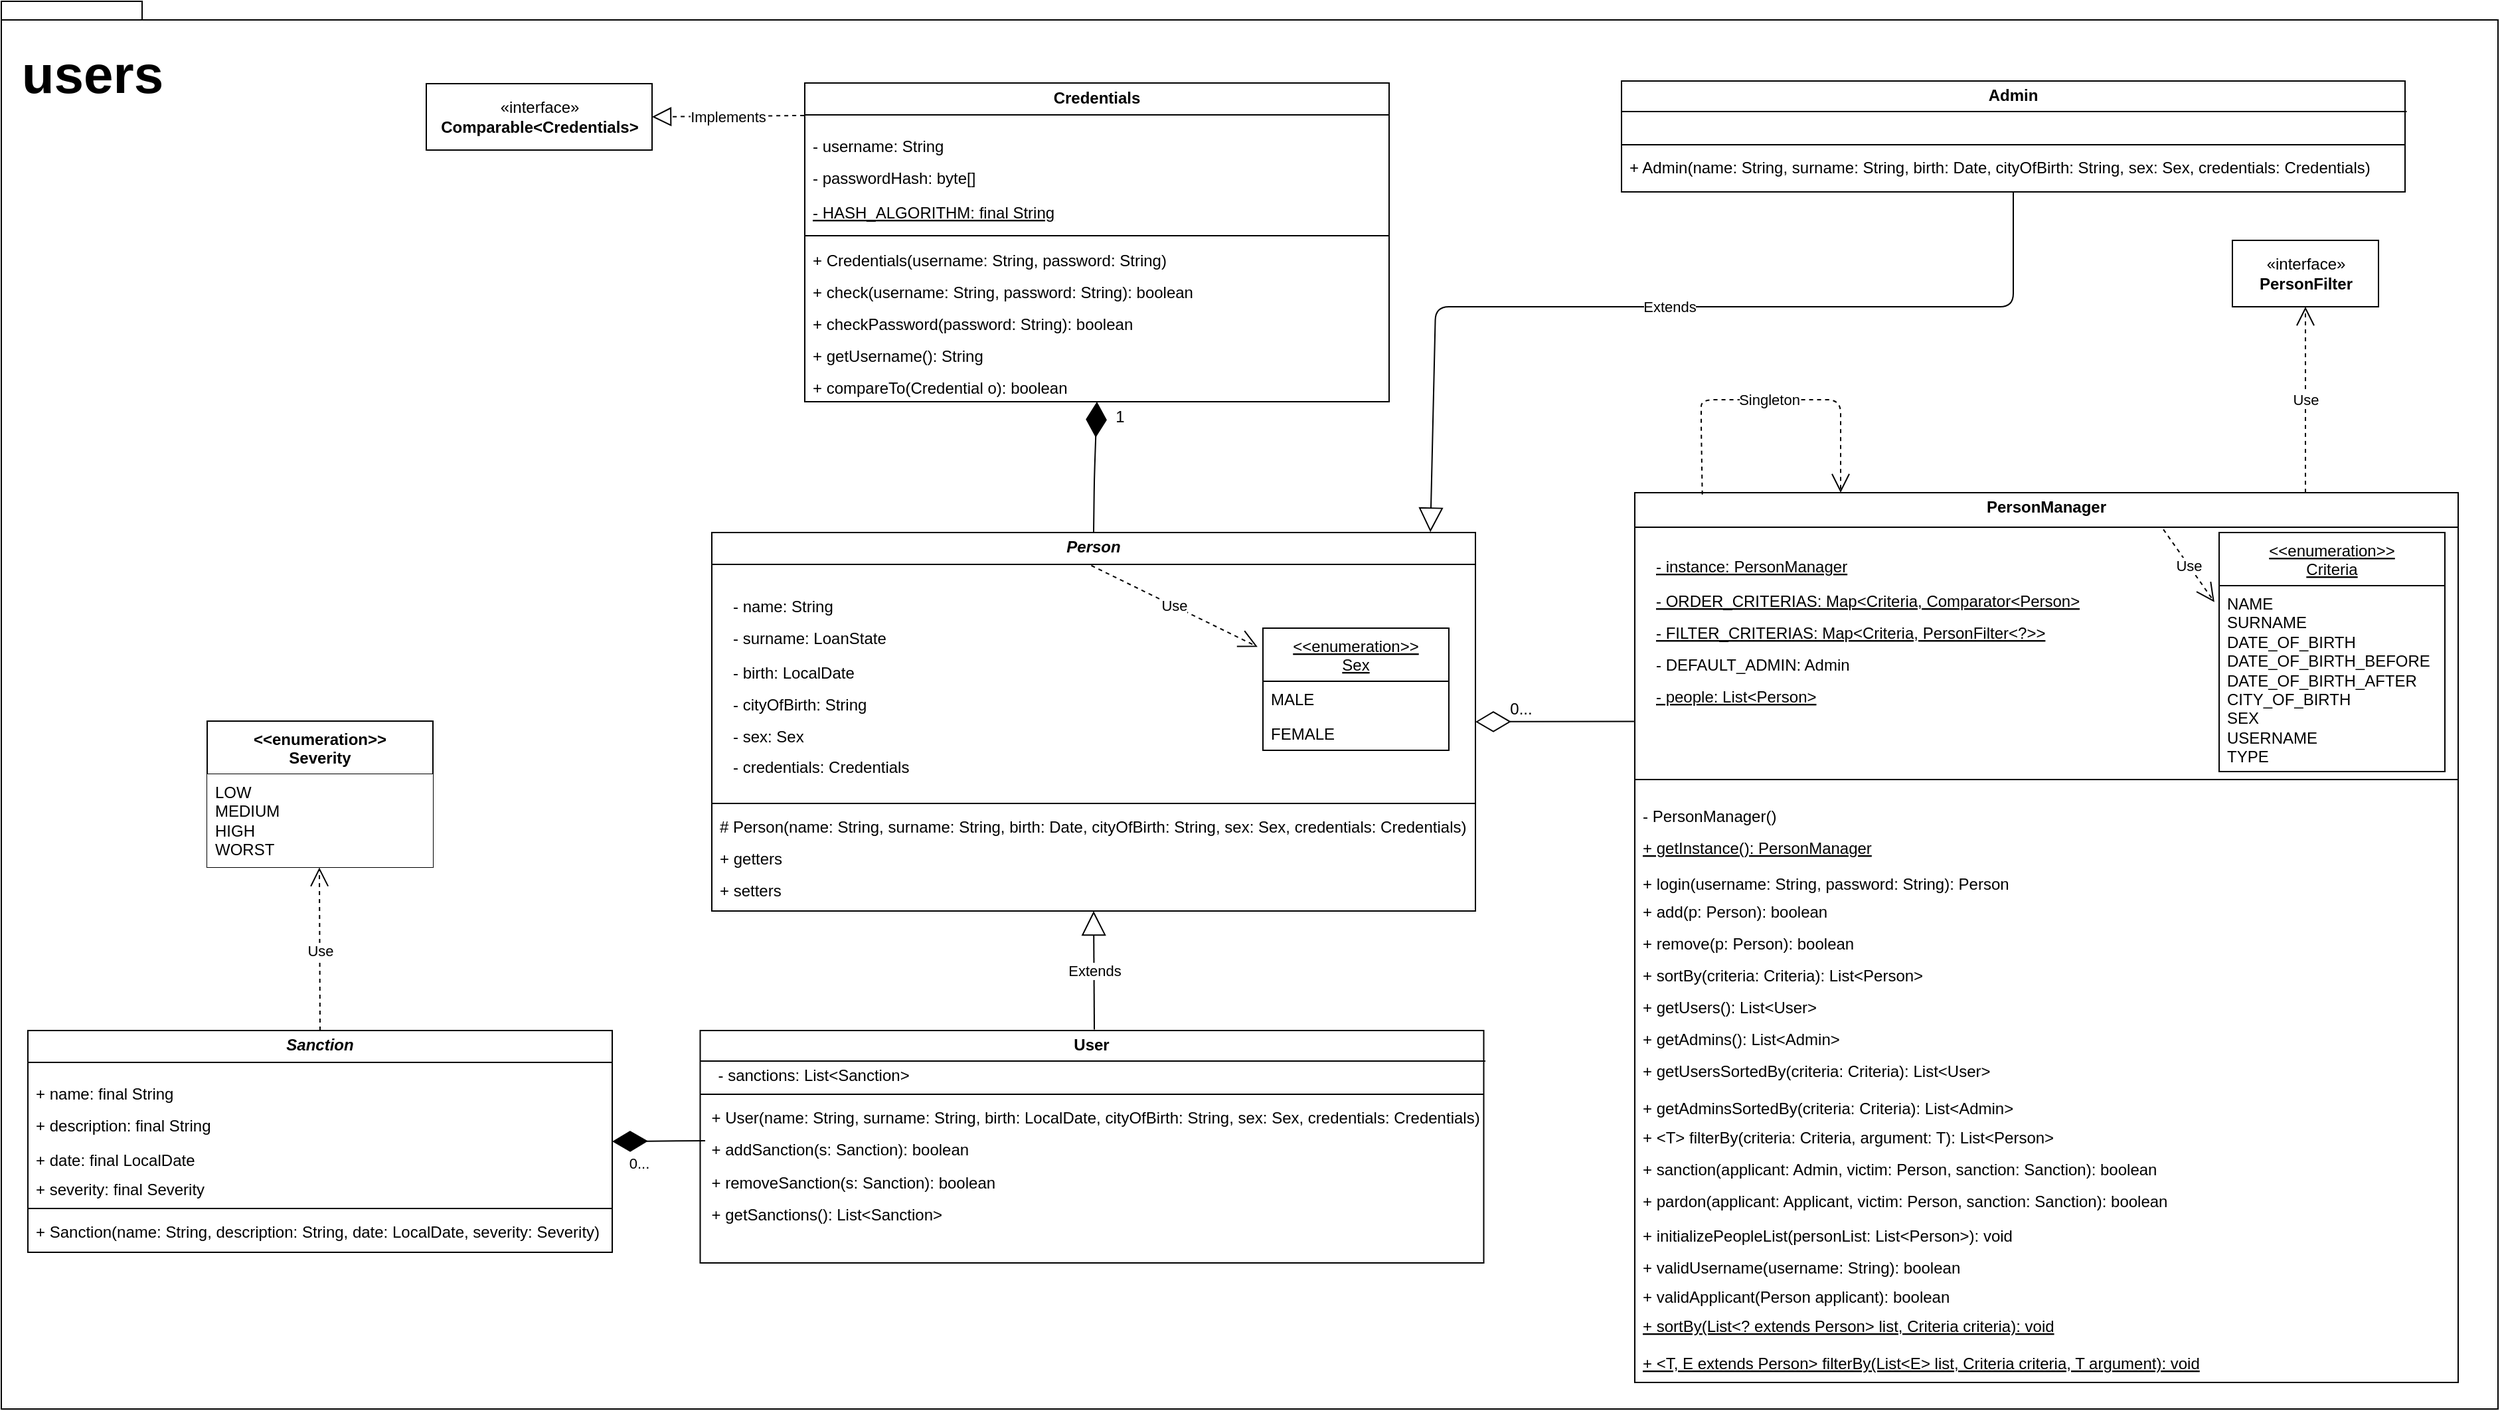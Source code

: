 <mxfile>
    <diagram id="oRZaLXy1vsITSXBMTITj" name="Page-1">
        <mxGraphModel dx="2650" dy="1588" grid="1" gridSize="10" guides="1" tooltips="1" connect="1" arrows="1" fold="1" page="1" pageScale="1" pageWidth="850" pageHeight="1100" background="none" math="0" shadow="0">
            <root>
                <mxCell id="0"/>
                <mxCell id="1" parent="0"/>
                <mxCell id="262" value="&amp;nbsp; &amp;nbsp;&lt;br&gt;&amp;nbsp; &amp;nbsp; &lt;span style=&quot;font-size: 40px;&quot;&gt;users&lt;/span&gt;" style="shape=folder;fontStyle=1;spacingTop=10;tabWidth=40;tabHeight=14;tabPosition=left;html=1;align=left;verticalAlign=top;" vertex="1" parent="1">
                    <mxGeometry x="-180" y="220" width="1880" height="1060" as="geometry"/>
                </mxCell>
                <mxCell id="19" value="&lt;p style=&quot;margin:0px;margin-top:4px;text-align:center;&quot;&gt;&lt;b&gt;&lt;i&gt;Person&lt;/i&gt;&lt;/b&gt;&lt;/p&gt;" style="verticalAlign=top;align=left;overflow=fill;fontSize=12;fontFamily=Helvetica;html=1;" parent="1" vertex="1">
                    <mxGeometry x="355" y="620" width="575" height="285" as="geometry"/>
                </mxCell>
                <mxCell id="11" value="- name: String" style="text;strokeColor=none;fillColor=none;align=left;verticalAlign=top;spacingLeft=4;spacingRight=4;overflow=hidden;rotatable=0;points=[[0,0.5],[1,0.5]];portConstraint=eastwest;" parent="1" vertex="1">
                    <mxGeometry x="365" y="662" width="160" height="24" as="geometry"/>
                </mxCell>
                <mxCell id="15" value="- surname: LoanState" style="text;strokeColor=none;fillColor=none;align=left;verticalAlign=top;spacingLeft=4;spacingRight=4;overflow=hidden;rotatable=0;points=[[0,0.5],[1,0.5]];portConstraint=eastwest;" parent="1" vertex="1">
                    <mxGeometry x="365" y="686" width="160" height="24" as="geometry"/>
                </mxCell>
                <mxCell id="16" value="- birth: LocalDate" style="text;strokeColor=none;fillColor=none;align=left;verticalAlign=top;spacingLeft=4;spacingRight=4;overflow=hidden;rotatable=0;points=[[0,0.5],[1,0.5]];portConstraint=eastwest;" parent="1" vertex="1">
                    <mxGeometry x="365" y="712" width="160" height="24" as="geometry"/>
                </mxCell>
                <mxCell id="17" value="- cityOfBirth: String" style="text;strokeColor=none;fillColor=none;align=left;verticalAlign=top;spacingLeft=4;spacingRight=4;overflow=hidden;rotatable=0;points=[[0,0.5],[1,0.5]];portConstraint=eastwest;" parent="1" vertex="1">
                    <mxGeometry x="365" y="736" width="160" height="24" as="geometry"/>
                </mxCell>
                <mxCell id="20" value="&lt;&lt;enumeration&gt;&gt;&#10;Sex" style="swimlane;fontStyle=4;childLayout=stackLayout;horizontal=1;startSize=40;fillColor=none;horizontalStack=0;resizeParent=1;resizeParentMax=0;resizeLast=0;collapsible=1;marginBottom=0;" parent="1" vertex="1">
                    <mxGeometry x="770" y="692" width="140" height="92" as="geometry"/>
                </mxCell>
                <mxCell id="21" value="MALE" style="text;strokeColor=none;fillColor=none;align=left;verticalAlign=top;spacingLeft=4;spacingRight=4;overflow=hidden;rotatable=0;points=[[0,0.5],[1,0.5]];portConstraint=eastwest;" parent="20" vertex="1">
                    <mxGeometry y="40" width="140" height="26" as="geometry"/>
                </mxCell>
                <mxCell id="22" value="FEMALE" style="text;strokeColor=none;fillColor=none;align=left;verticalAlign=top;spacingLeft=4;spacingRight=4;overflow=hidden;rotatable=0;points=[[0,0.5],[1,0.5]];portConstraint=eastwest;" parent="20" vertex="1">
                    <mxGeometry y="66" width="140" height="26" as="geometry"/>
                </mxCell>
                <mxCell id="27" value="- sex: Sex" style="text;strokeColor=none;fillColor=none;align=left;verticalAlign=top;spacingLeft=4;spacingRight=4;overflow=hidden;rotatable=0;points=[[0,0.5],[1,0.5]];portConstraint=eastwest;" parent="1" vertex="1">
                    <mxGeometry x="365" y="760" width="160" height="24" as="geometry"/>
                </mxCell>
                <mxCell id="28" value="" style="line;strokeWidth=1;fillColor=none;align=left;verticalAlign=middle;spacingTop=-1;spacingLeft=3;spacingRight=3;rotatable=0;labelPosition=right;points=[];portConstraint=eastwest;strokeColor=inherit;" parent="1" vertex="1">
                    <mxGeometry x="355" y="820" width="575" height="8" as="geometry"/>
                </mxCell>
                <mxCell id="29" value="# Person(name: String, surname: String, birth: Date, cityOfBirth: String, sex: Sex, credentials: Credentials)     " style="text;strokeColor=none;fillColor=none;align=left;verticalAlign=top;spacingLeft=4;spacingRight=4;overflow=hidden;rotatable=0;points=[[0,0.5],[1,0.5]];portConstraint=eastwest;" parent="1" vertex="1">
                    <mxGeometry x="355" y="828" width="575" height="24" as="geometry"/>
                </mxCell>
                <mxCell id="42" value="+ getters" style="text;strokeColor=none;fillColor=none;align=left;verticalAlign=top;spacingLeft=4;spacingRight=4;overflow=hidden;rotatable=0;points=[[0,0.5],[1,0.5]];portConstraint=eastwest;" parent="1" vertex="1">
                    <mxGeometry x="355" y="852" width="500" height="24" as="geometry"/>
                </mxCell>
                <mxCell id="43" value="&lt;p style=&quot;margin:0px;margin-top:4px;text-align:center;&quot;&gt;&lt;b&gt;User&lt;/b&gt;&lt;/p&gt;" style="verticalAlign=top;align=left;overflow=fill;fontSize=12;fontFamily=Helvetica;html=1;" parent="1" vertex="1">
                    <mxGeometry x="346.25" y="995" width="590" height="175" as="geometry"/>
                </mxCell>
                <mxCell id="44" value="- sanctions: List&lt;Sanction&gt;" style="text;strokeColor=none;fillColor=none;align=left;verticalAlign=top;spacingLeft=4;spacingRight=4;overflow=hidden;rotatable=0;points=[[0,0.5],[1,0.5]];portConstraint=eastwest;" parent="1" vertex="1">
                    <mxGeometry x="353.75" y="1015" width="160" height="24" as="geometry"/>
                </mxCell>
                <mxCell id="56" value="+ User(name: String, surname: String, birth: LocalDate, cityOfBirth: String, sex: Sex, credentials: Credentials)" style="text;strokeColor=none;fillColor=none;align=left;verticalAlign=top;spacingLeft=4;spacingRight=4;overflow=hidden;rotatable=0;points=[[0,0.5],[1,0.5]];portConstraint=eastwest;" parent="1" vertex="1">
                    <mxGeometry x="348.75" y="1047" width="650" height="24" as="geometry"/>
                </mxCell>
                <mxCell id="57" value="+ addSanction(s: Sanction): boolean" style="text;strokeColor=none;fillColor=none;align=left;verticalAlign=top;spacingLeft=4;spacingRight=4;overflow=hidden;rotatable=0;points=[[0,0.5],[1,0.5]];portConstraint=eastwest;" parent="1" vertex="1">
                    <mxGeometry x="348.75" y="1071" width="510" height="23" as="geometry"/>
                </mxCell>
                <mxCell id="58" value="+ removeSanction(s: Sanction): boolean" style="text;strokeColor=none;fillColor=none;align=left;verticalAlign=top;spacingLeft=4;spacingRight=4;overflow=hidden;rotatable=0;points=[[0,0.5],[1,0.5]];portConstraint=eastwest;" parent="1" vertex="1">
                    <mxGeometry x="348.75" y="1096" width="500" height="24" as="geometry"/>
                </mxCell>
                <mxCell id="70" value="Extends" style="endArrow=block;endSize=16;endFill=0;html=1;entryX=0.5;entryY=1;entryDx=0;entryDy=0;exitX=0.503;exitY=-0.004;exitDx=0;exitDy=0;exitPerimeter=0;" parent="1" source="43" target="19" edge="1">
                    <mxGeometry width="160" relative="1" as="geometry">
                        <mxPoint x="-455" y="1290" as="sourcePoint"/>
                        <mxPoint x="-295" y="1290" as="targetPoint"/>
                    </mxGeometry>
                </mxCell>
                <mxCell id="71" value="&lt;p style=&quot;margin:0px;margin-top:4px;text-align:center;&quot;&gt;&lt;b&gt;Credentials&lt;/b&gt;&lt;/p&gt;" style="verticalAlign=top;align=left;overflow=fill;fontSize=12;fontFamily=Helvetica;html=1;" parent="1" vertex="1">
                    <mxGeometry x="425" y="281.5" width="440" height="240" as="geometry"/>
                </mxCell>
                <mxCell id="72" value="- username: String" style="text;strokeColor=none;fillColor=none;align=left;verticalAlign=top;spacingLeft=4;spacingRight=4;overflow=hidden;rotatable=0;points=[[0,0.5],[1,0.5]];portConstraint=eastwest;" parent="1" vertex="1">
                    <mxGeometry x="425" y="315.5" width="160" height="24" as="geometry"/>
                </mxCell>
                <mxCell id="73" value="- passwordHash: byte[]" style="text;strokeColor=none;fillColor=none;align=left;verticalAlign=top;spacingLeft=4;spacingRight=4;overflow=hidden;rotatable=0;points=[[0,0.5],[1,0.5]];portConstraint=eastwest;" parent="1" vertex="1">
                    <mxGeometry x="425" y="339.5" width="160" height="24" as="geometry"/>
                </mxCell>
                <mxCell id="74" value="- HASH_ALGORITHM: final String" style="text;strokeColor=none;fillColor=none;align=left;verticalAlign=top;spacingLeft=4;spacingRight=4;overflow=hidden;rotatable=0;points=[[0,0.5],[1,0.5]];portConstraint=eastwest;fontStyle=4" parent="1" vertex="1">
                    <mxGeometry x="425" y="365.5" width="200" height="24" as="geometry"/>
                </mxCell>
                <mxCell id="80" value="" style="line;strokeWidth=1;fillColor=none;align=left;verticalAlign=middle;spacingTop=-1;spacingLeft=3;spacingRight=3;rotatable=0;labelPosition=right;points=[];portConstraint=eastwest;strokeColor=inherit;" parent="1" vertex="1">
                    <mxGeometry x="425" y="392.5" width="440" height="8" as="geometry"/>
                </mxCell>
                <mxCell id="81" value="+ Credentials(username: String, password: String)" style="text;strokeColor=none;fillColor=none;align=left;verticalAlign=top;spacingLeft=4;spacingRight=4;overflow=hidden;rotatable=0;points=[[0,0.5],[1,0.5]];portConstraint=eastwest;" parent="1" vertex="1">
                    <mxGeometry x="425" y="401.5" width="290" height="24" as="geometry"/>
                </mxCell>
                <mxCell id="85" value="+ check(username: String, password: String): boolean" style="text;strokeColor=none;fillColor=none;align=left;verticalAlign=top;spacingLeft=4;spacingRight=4;overflow=hidden;rotatable=0;points=[[0,0.5],[1,0.5]];portConstraint=eastwest;" parent="1" vertex="1">
                    <mxGeometry x="425" y="425.5" width="310" height="24" as="geometry"/>
                </mxCell>
                <mxCell id="86" value="+ checkPassword(password: String): boolean" style="text;strokeColor=none;fillColor=none;align=left;verticalAlign=top;spacingLeft=4;spacingRight=4;overflow=hidden;rotatable=0;points=[[0,0.5],[1,0.5]];portConstraint=eastwest;" parent="1" vertex="1">
                    <mxGeometry x="425" y="449.5" width="270" height="24" as="geometry"/>
                </mxCell>
                <mxCell id="91" value="" style="line;strokeWidth=1;fillColor=none;align=left;verticalAlign=middle;spacingTop=-1;spacingLeft=3;spacingRight=3;rotatable=0;labelPosition=right;points=[];portConstraint=eastwest;strokeColor=inherit;" parent="1" vertex="1">
                    <mxGeometry x="346.25" y="1014" width="591.25" height="8" as="geometry"/>
                </mxCell>
                <mxCell id="93" value="" style="line;strokeWidth=1;fillColor=none;align=left;verticalAlign=middle;spacingTop=-1;spacingLeft=3;spacingRight=3;rotatable=0;labelPosition=right;points=[];portConstraint=eastwest;strokeColor=inherit;" parent="1" vertex="1">
                    <mxGeometry x="355" y="640" width="575" height="8" as="geometry"/>
                </mxCell>
                <mxCell id="94" value="" style="line;strokeWidth=1;fillColor=none;align=left;verticalAlign=middle;spacingTop=-1;spacingLeft=3;spacingRight=3;rotatable=0;labelPosition=right;points=[];portConstraint=eastwest;strokeColor=inherit;" parent="1" vertex="1">
                    <mxGeometry x="425" y="301.5" width="440" height="8" as="geometry"/>
                </mxCell>
                <mxCell id="95" value="Use" style="endArrow=open;endSize=12;dashed=1;html=1;exitX=0.497;exitY=0.609;exitDx=0;exitDy=0;entryX=-0.029;entryY=0.153;entryDx=0;entryDy=0;entryPerimeter=0;exitPerimeter=0;" parent="1" source="93" target="20" edge="1">
                    <mxGeometry width="160" relative="1" as="geometry">
                        <mxPoint x="115" y="850" as="sourcePoint"/>
                        <mxPoint x="275" y="850" as="targetPoint"/>
                    </mxGeometry>
                </mxCell>
                <mxCell id="99" value="«interface»&lt;br&gt;&lt;b&gt;Comparable&amp;lt;Credentials&amp;gt;&lt;/b&gt;" style="html=1;" parent="1" vertex="1">
                    <mxGeometry x="140" y="282" width="170" height="50" as="geometry"/>
                </mxCell>
                <mxCell id="100" value="«interface»&lt;br&gt;&lt;b&gt;PersonFilter&lt;/b&gt;" style="html=1;" parent="1" vertex="1">
                    <mxGeometry x="1500" y="400" width="110" height="50" as="geometry"/>
                </mxCell>
                <mxCell id="182" value="&lt;p style=&quot;margin:0px;margin-top:4px;text-align:center;&quot;&gt;&lt;b&gt;PersonManager&lt;/b&gt;&lt;/p&gt;&lt;p style=&quot;margin:0px;margin-top:4px;text-align:center;&quot;&gt;&lt;b&gt;&lt;br&gt;&lt;/b&gt;&lt;/p&gt;" style="verticalAlign=top;align=left;overflow=fill;fontSize=12;fontFamily=Helvetica;html=1;" parent="1" vertex="1">
                    <mxGeometry x="1050" y="590" width="620" height="670" as="geometry"/>
                </mxCell>
                <mxCell id="183" value="- instance: PersonManager&#10;" style="text;strokeColor=none;fillColor=none;align=left;verticalAlign=top;spacingLeft=4;spacingRight=4;overflow=hidden;rotatable=0;points=[[0,0.5],[1,0.5]];portConstraint=eastwest;fontStyle=4" parent="1" vertex="1">
                    <mxGeometry x="1060" y="632" width="200" height="24" as="geometry"/>
                </mxCell>
                <mxCell id="184" value="&lt;&lt;enumeration&gt;&gt;&#10;Criteria" style="swimlane;fontStyle=4;childLayout=stackLayout;horizontal=1;startSize=40;fillColor=none;horizontalStack=0;resizeParent=1;resizeParentMax=0;resizeLast=0;collapsible=1;marginBottom=0;" parent="1" vertex="1">
                    <mxGeometry x="1490" y="620" width="170" height="180" as="geometry"/>
                </mxCell>
                <mxCell id="168" value="NAME&#10;SURNAME&#10;DATE_OF_BIRTH&#10;DATE_OF_BIRTH_BEFORE&#10;DATE_OF_BIRTH_AFTER&#10;CITY_OF_BIRTH&#10;SEX&#10;USERNAME&#10;TYPE" style="text;strokeColor=none;fillColor=none;align=left;verticalAlign=top;spacingLeft=4;spacingRight=4;overflow=hidden;rotatable=0;points=[[0,0.5],[1,0.5]];portConstraint=eastwest;whiteSpace=wrap;" parent="184" vertex="1">
                    <mxGeometry y="40" width="170" height="140" as="geometry"/>
                </mxCell>
                <mxCell id="186" value="" style="line;strokeWidth=1;fillColor=none;align=left;verticalAlign=middle;spacingTop=-1;spacingLeft=3;spacingRight=3;rotatable=0;labelPosition=right;points=[];portConstraint=eastwest;strokeColor=inherit;" parent="1" vertex="1">
                    <mxGeometry x="1050" y="802" width="620" height="8" as="geometry"/>
                </mxCell>
                <mxCell id="187" value="- PersonManager()" style="text;strokeColor=none;fillColor=none;align=left;verticalAlign=top;spacingLeft=4;spacingRight=4;overflow=hidden;rotatable=0;points=[[0,0.5],[1,0.5]];portConstraint=eastwest;" parent="1" vertex="1">
                    <mxGeometry x="1050" y="820" width="510" height="24" as="geometry"/>
                </mxCell>
                <mxCell id="188" value="+ getInstance(): PersonManager" style="text;strokeColor=none;fillColor=none;align=left;verticalAlign=top;spacingLeft=4;spacingRight=4;overflow=hidden;rotatable=0;points=[[0,0.5],[1,0.5]];portConstraint=eastwest;fontStyle=4" parent="1" vertex="1">
                    <mxGeometry x="1050" y="844" width="510" height="28" as="geometry"/>
                </mxCell>
                <mxCell id="189" value="+ add(p: Person): boolean" style="text;strokeColor=none;fillColor=none;align=left;verticalAlign=top;spacingLeft=4;spacingRight=4;overflow=hidden;rotatable=0;points=[[0,0.5],[1,0.5]];portConstraint=eastwest;" parent="1" vertex="1">
                    <mxGeometry x="1050" y="892" width="500" height="24" as="geometry"/>
                </mxCell>
                <mxCell id="191" value="" style="line;strokeWidth=1;fillColor=none;align=left;verticalAlign=middle;spacingTop=-1;spacingLeft=3;spacingRight=3;rotatable=0;labelPosition=right;points=[];portConstraint=eastwest;strokeColor=inherit;" parent="1" vertex="1">
                    <mxGeometry x="1050" y="612" width="620" height="8" as="geometry"/>
                </mxCell>
                <mxCell id="192" value="- ORDER_CRITERIAS: Map&lt;Criteria, Comparator&lt;Person&gt;&gt;" style="text;strokeColor=none;fillColor=none;align=left;verticalAlign=top;spacingLeft=4;spacingRight=4;overflow=hidden;rotatable=0;points=[[0,0.5],[1,0.5]];portConstraint=eastwest;fontStyle=4" parent="1" vertex="1">
                    <mxGeometry x="1060" y="658" width="330" height="24" as="geometry"/>
                </mxCell>
                <mxCell id="193" value="- FILTER_CRITERIAS: Map&lt;Criteria, PersonFilter&lt;?&gt;&gt;" style="text;strokeColor=none;fillColor=none;align=left;verticalAlign=top;spacingLeft=4;spacingRight=4;overflow=hidden;rotatable=0;points=[[0,0.5],[1,0.5]];portConstraint=eastwest;fontStyle=4" parent="1" vertex="1">
                    <mxGeometry x="1060" y="682" width="330" height="24" as="geometry"/>
                </mxCell>
                <mxCell id="194" value="- DEFAULT_ADMIN: Admin" style="text;strokeColor=none;fillColor=none;align=left;verticalAlign=top;spacingLeft=4;spacingRight=4;overflow=hidden;rotatable=0;points=[[0,0.5],[1,0.5]];portConstraint=eastwest;fontStyle=0" parent="1" vertex="1">
                    <mxGeometry x="1060" y="706" width="200" height="24" as="geometry"/>
                </mxCell>
                <mxCell id="195" value="Use" style="endArrow=open;endSize=12;dashed=1;html=1;entryX=-0.021;entryY=0.088;entryDx=0;entryDy=0;entryPerimeter=0;exitX=0.642;exitY=0.708;exitDx=0;exitDy=0;exitPerimeter=0;" parent="1" source="191" target="168" edge="1">
                    <mxGeometry x="-0.017" width="160" relative="1" as="geometry">
                        <mxPoint x="1434.44" y="679" as="sourcePoint"/>
                        <mxPoint x="1498.04" y="678.65" as="targetPoint"/>
                        <mxPoint as="offset"/>
                    </mxGeometry>
                </mxCell>
                <mxCell id="196" value="+ sortBy(criteria: Criteria): List&lt;Person&gt;&#10;" style="text;strokeColor=none;fillColor=none;align=left;verticalAlign=top;spacingLeft=4;spacingRight=4;overflow=hidden;rotatable=0;points=[[0,0.5],[1,0.5]];portConstraint=eastwest;" parent="1" vertex="1">
                    <mxGeometry x="1050" y="940" width="500" height="24" as="geometry"/>
                </mxCell>
                <mxCell id="198" value="+ login(username: String, password: String): Person&#10;" style="text;strokeColor=none;fillColor=none;align=left;verticalAlign=top;spacingLeft=4;spacingRight=4;overflow=hidden;rotatable=0;points=[[0,0.5],[1,0.5]];portConstraint=eastwest;" parent="1" vertex="1">
                    <mxGeometry x="1050" y="871" width="500" height="24" as="geometry"/>
                </mxCell>
                <mxCell id="199" value="+ getAdmins(): List&lt;Admin&gt;" style="text;strokeColor=none;fillColor=none;align=left;verticalAlign=top;spacingLeft=4;spacingRight=4;overflow=hidden;rotatable=0;points=[[0,0.5],[1,0.5]];portConstraint=eastwest;" parent="1" vertex="1">
                    <mxGeometry x="1050" y="988" width="500" height="24" as="geometry"/>
                </mxCell>
                <mxCell id="202" value="Singleton" style="endArrow=open;endSize=12;dashed=1;html=1;entryX=0.25;entryY=0;entryDx=0;entryDy=0;exitX=0.082;exitY=0.002;exitDx=0;exitDy=0;exitPerimeter=0;" parent="1" source="182" target="182" edge="1">
                    <mxGeometry x="-0.008" width="160" relative="1" as="geometry">
                        <mxPoint x="1159.38" y="549.8" as="sourcePoint"/>
                        <mxPoint x="1190" y="536" as="targetPoint"/>
                        <Array as="points">
                            <mxPoint x="1100" y="540"/>
                            <mxPoint x="1100" y="520"/>
                            <mxPoint x="1205" y="520"/>
                        </Array>
                        <mxPoint as="offset"/>
                    </mxGeometry>
                </mxCell>
                <mxCell id="203" value="Use" style="endArrow=open;endSize=12;dashed=1;html=1;entryX=0.5;entryY=1;entryDx=0;entryDy=0;" parent="1" target="100" edge="1">
                    <mxGeometry width="160" relative="1" as="geometry">
                        <mxPoint x="1555" y="590" as="sourcePoint"/>
                        <mxPoint x="1330" y="173.68" as="targetPoint"/>
                        <Array as="points">
                            <mxPoint x="1555" y="550"/>
                        </Array>
                    </mxGeometry>
                </mxCell>
                <mxCell id="204" value="0..." style="endArrow=diamondThin;endFill=0;endSize=24;html=1;entryX=1;entryY=0.5;entryDx=0;entryDy=0;startArrow=none;startFill=0;exitX=0;exitY=0.257;exitDx=0;exitDy=0;fontSize=12;exitPerimeter=0;" parent="1" source="182" target="19" edge="1">
                    <mxGeometry x="0.421" y="-9" width="160" relative="1" as="geometry">
                        <mxPoint x="1260" y="370" as="sourcePoint"/>
                        <mxPoint x="-66.58" y="596.78" as="targetPoint"/>
                        <Array as="points"/>
                        <mxPoint as="offset"/>
                    </mxGeometry>
                </mxCell>
                <mxCell id="209" value="+ remove(p: Person): boolean" style="text;strokeColor=none;fillColor=none;align=left;verticalAlign=top;spacingLeft=4;spacingRight=4;overflow=hidden;rotatable=0;points=[[0,0.5],[1,0.5]];portConstraint=eastwest;" parent="1" vertex="1">
                    <mxGeometry x="1050" y="916" width="500" height="24" as="geometry"/>
                </mxCell>
                <mxCell id="210" value="+ getUsers(): List&lt;User&gt;" style="text;strokeColor=none;fillColor=none;align=left;verticalAlign=top;spacingLeft=4;spacingRight=4;overflow=hidden;rotatable=0;points=[[0,0.5],[1,0.5]];portConstraint=eastwest;" parent="1" vertex="1">
                    <mxGeometry x="1050" y="964" width="500" height="24" as="geometry"/>
                </mxCell>
                <mxCell id="215" value="- people: List&lt;Person&gt;" style="text;strokeColor=none;fillColor=none;align=left;verticalAlign=top;spacingLeft=4;spacingRight=4;overflow=hidden;rotatable=0;points=[[0,0.5],[1,0.5]];portConstraint=eastwest;fontStyle=4" parent="1" vertex="1">
                    <mxGeometry x="1060" y="730" width="330" height="24" as="geometry"/>
                </mxCell>
                <mxCell id="216" value="+ getUsersSortedBy(criteria: Criteria): List&lt;User&gt;" style="text;strokeColor=none;fillColor=none;align=left;verticalAlign=top;spacingLeft=4;spacingRight=4;overflow=hidden;rotatable=0;points=[[0,0.5],[1,0.5]];portConstraint=eastwest;" parent="1" vertex="1">
                    <mxGeometry x="1050" y="1012" width="500" height="22" as="geometry"/>
                </mxCell>
                <mxCell id="217" value="+ validUsername(username: String): boolean" style="text;strokeColor=none;fillColor=none;align=left;verticalAlign=top;spacingLeft=4;spacingRight=4;overflow=hidden;rotatable=0;points=[[0,0.5],[1,0.5]];portConstraint=eastwest;" parent="1" vertex="1">
                    <mxGeometry x="1050" y="1160" width="500" height="22" as="geometry"/>
                </mxCell>
                <mxCell id="218" value="+ getAdminsSortedBy(criteria: Criteria): List&lt;Admin&gt;" style="text;strokeColor=none;fillColor=none;align=left;verticalAlign=top;spacingLeft=4;spacingRight=4;overflow=hidden;rotatable=0;points=[[0,0.5],[1,0.5]];portConstraint=eastwest;" parent="1" vertex="1">
                    <mxGeometry x="1050" y="1040" width="500" height="22" as="geometry"/>
                </mxCell>
                <mxCell id="219" value="+ &lt;T&gt; filterBy(criteria: Criteria, argument: T): List&lt;Person&gt;&#10;" style="text;strokeColor=none;fillColor=none;align=left;verticalAlign=top;spacingLeft=4;spacingRight=4;overflow=hidden;rotatable=0;points=[[0,0.5],[1,0.5]];portConstraint=eastwest;" parent="1" vertex="1">
                    <mxGeometry x="1050" y="1062" width="500" height="24" as="geometry"/>
                </mxCell>
                <mxCell id="220" value="+ sanction(applicant: Admin, victim: Person, sanction: Sanction): boolean" style="text;strokeColor=none;fillColor=none;align=left;verticalAlign=top;spacingLeft=4;spacingRight=4;overflow=hidden;rotatable=0;points=[[0,0.5],[1,0.5]];portConstraint=eastwest;" parent="1" vertex="1">
                    <mxGeometry x="1050" y="1086" width="500" height="24" as="geometry"/>
                </mxCell>
                <mxCell id="221" value="+ pardon(applicant: Applicant, victim: Person, sanction: Sanction): boolean" style="text;strokeColor=none;fillColor=none;align=left;verticalAlign=top;spacingLeft=4;spacingRight=4;overflow=hidden;rotatable=0;points=[[0,0.5],[1,0.5]];portConstraint=eastwest;" parent="1" vertex="1">
                    <mxGeometry x="1050" y="1110" width="500" height="24" as="geometry"/>
                </mxCell>
                <mxCell id="222" value="+ initializePeopleList(personList: List&lt;Person&gt;): void" style="text;strokeColor=none;fillColor=none;align=left;verticalAlign=top;spacingLeft=4;spacingRight=4;overflow=hidden;rotatable=0;points=[[0,0.5],[1,0.5]];portConstraint=eastwest;" parent="1" vertex="1">
                    <mxGeometry x="1050" y="1136" width="500" height="24" as="geometry"/>
                </mxCell>
                <mxCell id="223" value="+ validApplicant(Person applicant): boolean" style="text;strokeColor=none;fillColor=none;align=left;verticalAlign=top;spacingLeft=4;spacingRight=4;overflow=hidden;rotatable=0;points=[[0,0.5],[1,0.5]];portConstraint=eastwest;" parent="1" vertex="1">
                    <mxGeometry x="1050" y="1182" width="500" height="22" as="geometry"/>
                </mxCell>
                <mxCell id="224" value="+ sortBy(List&lt;? extends Person&gt; list, Criteria criteria): void" style="text;strokeColor=none;fillColor=none;align=left;verticalAlign=top;spacingLeft=4;spacingRight=4;overflow=hidden;rotatable=0;points=[[0,0.5],[1,0.5]];portConstraint=eastwest;fontStyle=4" parent="1" vertex="1">
                    <mxGeometry x="1050" y="1204" width="510" height="28" as="geometry"/>
                </mxCell>
                <mxCell id="225" value="+ &lt;T, E extends Person&gt; filterBy(List&lt;E&gt; list, Criteria criteria, T argument): void" style="text;strokeColor=none;fillColor=none;align=left;verticalAlign=top;spacingLeft=4;spacingRight=4;overflow=hidden;rotatable=0;points=[[0,0.5],[1,0.5]];portConstraint=eastwest;fontStyle=4" parent="1" vertex="1">
                    <mxGeometry x="1050" y="1232" width="510" height="28" as="geometry"/>
                </mxCell>
                <mxCell id="226" value="- credentials: Credentials" style="text;strokeColor=none;fillColor=none;align=left;verticalAlign=top;spacingLeft=4;spacingRight=4;overflow=hidden;rotatable=0;points=[[0,0.5],[1,0.5]];portConstraint=eastwest;" parent="1" vertex="1">
                    <mxGeometry x="365" y="783" width="160" height="24" as="geometry"/>
                </mxCell>
                <mxCell id="227" value="+ setters" style="text;strokeColor=none;fillColor=none;align=left;verticalAlign=top;spacingLeft=4;spacingRight=4;overflow=hidden;rotatable=0;points=[[0,0.5],[1,0.5]];portConstraint=eastwest;" parent="1" vertex="1">
                    <mxGeometry x="355" y="876" width="500" height="24" as="geometry"/>
                </mxCell>
                <mxCell id="228" value="+ getSanctions(): List&lt;Sanction&gt;" style="text;strokeColor=none;fillColor=none;align=left;verticalAlign=top;spacingLeft=4;spacingRight=4;overflow=hidden;rotatable=0;points=[[0,0.5],[1,0.5]];portConstraint=eastwest;" parent="1" vertex="1">
                    <mxGeometry x="348.75" y="1120" width="500" height="24" as="geometry"/>
                </mxCell>
                <mxCell id="229" value="" style="line;strokeWidth=1;fillColor=none;align=left;verticalAlign=middle;spacingTop=-1;spacingLeft=3;spacingRight=3;rotatable=0;labelPosition=right;points=[];portConstraint=eastwest;strokeColor=inherit;" parent="1" vertex="1">
                    <mxGeometry x="346.25" y="1039" width="590" height="8" as="geometry"/>
                </mxCell>
                <mxCell id="230" value="&lt;p style=&quot;margin:0px;margin-top:4px;text-align:center;&quot;&gt;&lt;b&gt;Admin&lt;/b&gt;&lt;/p&gt;" style="verticalAlign=top;align=left;overflow=fill;fontSize=12;fontFamily=Helvetica;html=1;" parent="1" vertex="1">
                    <mxGeometry x="1040" y="280" width="590" height="83.5" as="geometry"/>
                </mxCell>
                <mxCell id="234" value="" style="line;strokeWidth=1;fillColor=none;align=left;verticalAlign=middle;spacingTop=-1;spacingLeft=3;spacingRight=3;rotatable=0;labelPosition=right;points=[];portConstraint=eastwest;strokeColor=inherit;" parent="1" vertex="1">
                    <mxGeometry x="1040" y="299" width="591.25" height="8" as="geometry"/>
                </mxCell>
                <mxCell id="236" value="" style="line;strokeWidth=1;fillColor=none;align=left;verticalAlign=middle;spacingTop=-1;spacingLeft=3;spacingRight=3;rotatable=0;labelPosition=right;points=[];portConstraint=eastwest;strokeColor=inherit;" parent="1" vertex="1">
                    <mxGeometry x="1040" y="324" width="590" height="8" as="geometry"/>
                </mxCell>
                <mxCell id="237" value="+ Admin(name: String, surname: String, birth: Date, cityOfBirth: String, sex: Sex, credentials: Credentials)     " style="text;strokeColor=none;fillColor=none;align=left;verticalAlign=top;spacingLeft=4;spacingRight=4;overflow=hidden;rotatable=0;points=[[0,0.5],[1,0.5]];portConstraint=eastwest;" parent="1" vertex="1">
                    <mxGeometry x="1040" y="331.5" width="575" height="24" as="geometry"/>
                </mxCell>
                <mxCell id="239" value="Extends" style="endArrow=block;endSize=16;endFill=0;html=1;entryX=0.941;entryY=-0.001;entryDx=0;entryDy=0;entryPerimeter=0;exitX=0.5;exitY=1;exitDx=0;exitDy=0;" parent="1" source="230" target="19" edge="1">
                    <mxGeometry width="160" relative="1" as="geometry">
                        <mxPoint x="1330" y="380" as="sourcePoint"/>
                        <mxPoint x="1061.25" y="247" as="targetPoint"/>
                        <Array as="points">
                            <mxPoint x="1335" y="450"/>
                            <mxPoint x="900" y="450"/>
                        </Array>
                    </mxGeometry>
                </mxCell>
                <mxCell id="242" value="+ getUsername(): String" style="text;strokeColor=none;fillColor=none;align=left;verticalAlign=top;spacingLeft=4;spacingRight=4;overflow=hidden;rotatable=0;points=[[0,0.5],[1,0.5]];portConstraint=eastwest;" parent="1" vertex="1">
                    <mxGeometry x="425" y="473.5" width="150" height="24" as="geometry"/>
                </mxCell>
                <mxCell id="244" value="+ compareTo(Credential o): boolean" style="text;strokeColor=none;fillColor=none;align=left;verticalAlign=top;spacingLeft=4;spacingRight=4;overflow=hidden;rotatable=0;points=[[0,0.5],[1,0.5]];portConstraint=eastwest;" parent="1" vertex="1">
                    <mxGeometry x="425" y="497.5" width="250" height="24" as="geometry"/>
                </mxCell>
                <mxCell id="245" value="&lt;p style=&quot;margin:0px;margin-top:4px;text-align:center;&quot;&gt;&lt;b&gt;&lt;i&gt;Sanction&lt;/i&gt;&lt;/b&gt;&lt;/p&gt;" style="verticalAlign=top;align=left;overflow=fill;fontSize=12;fontFamily=Helvetica;html=1;" parent="1" vertex="1">
                    <mxGeometry x="-160" y="995" width="440" height="167" as="geometry"/>
                </mxCell>
                <mxCell id="246" value="+ name: final String" style="text;strokeColor=none;fillColor=none;align=left;verticalAlign=top;spacingLeft=4;spacingRight=4;overflow=hidden;rotatable=0;points=[[0,0.5],[1,0.5]];portConstraint=eastwest;" parent="1" vertex="1">
                    <mxGeometry x="-160" y="1029" width="160" height="24" as="geometry"/>
                </mxCell>
                <mxCell id="247" value="+ description: final String" style="text;strokeColor=none;fillColor=none;align=left;verticalAlign=top;spacingLeft=4;spacingRight=4;overflow=hidden;rotatable=0;points=[[0,0.5],[1,0.5]];portConstraint=eastwest;" parent="1" vertex="1">
                    <mxGeometry x="-160" y="1053" width="160" height="24" as="geometry"/>
                </mxCell>
                <mxCell id="248" value="+ date: final LocalDate" style="text;strokeColor=none;fillColor=none;align=left;verticalAlign=top;spacingLeft=4;spacingRight=4;overflow=hidden;rotatable=0;points=[[0,0.5],[1,0.5]];portConstraint=eastwest;fontStyle=0" parent="1" vertex="1">
                    <mxGeometry x="-160" y="1079" width="200" height="24" as="geometry"/>
                </mxCell>
                <mxCell id="249" value="" style="line;strokeWidth=1;fillColor=none;align=left;verticalAlign=middle;spacingTop=-1;spacingLeft=3;spacingRight=3;rotatable=0;labelPosition=right;points=[];portConstraint=eastwest;strokeColor=inherit;" parent="1" vertex="1">
                    <mxGeometry x="-160" y="1125" width="440" height="8" as="geometry"/>
                </mxCell>
                <mxCell id="250" value="" style="line;strokeWidth=1;fillColor=none;align=left;verticalAlign=middle;spacingTop=-1;spacingLeft=3;spacingRight=3;rotatable=0;labelPosition=right;points=[];portConstraint=eastwest;strokeColor=inherit;" parent="1" vertex="1">
                    <mxGeometry x="-160" y="1015" width="440" height="8" as="geometry"/>
                </mxCell>
                <mxCell id="251" value="+ severity: final Severity" style="text;strokeColor=none;fillColor=none;align=left;verticalAlign=top;spacingLeft=4;spacingRight=4;overflow=hidden;rotatable=0;points=[[0,0.5],[1,0.5]];portConstraint=eastwest;fontStyle=0" parent="1" vertex="1">
                    <mxGeometry x="-160" y="1101" width="200" height="24" as="geometry"/>
                </mxCell>
                <mxCell id="252" value="&lt;&lt;enumeration&gt;&gt;&#10;Severity" style="swimlane;fontStyle=1;childLayout=stackLayout;horizontal=1;startSize=40;fillColor=default;horizontalStack=0;resizeParent=1;resizeParentMax=0;resizeLast=0;collapsible=1;marginBottom=0;strokeColor=default;" parent="1" vertex="1">
                    <mxGeometry x="-25" y="762" width="170" height="110" as="geometry"/>
                </mxCell>
                <mxCell id="253" value="LOW&#10;MEDIUM&#10;HIGH&#10;WORST" style="text;strokeColor=none;fillColor=default;align=left;verticalAlign=top;spacingLeft=4;spacingRight=4;overflow=hidden;rotatable=0;points=[[0,0.5],[1,0.5]];portConstraint=eastwest;whiteSpace=wrap;" parent="252" vertex="1">
                    <mxGeometry y="40" width="170" height="70" as="geometry"/>
                </mxCell>
                <mxCell id="256" value="+ Sanction(name: String, description: String, date: LocalDate, severity: Severity)" style="text;strokeColor=none;fillColor=none;align=left;verticalAlign=top;spacingLeft=4;spacingRight=4;overflow=hidden;rotatable=0;points=[[0,0.5],[1,0.5]];portConstraint=eastwest;fontStyle=0" parent="1" vertex="1">
                    <mxGeometry x="-160" y="1133" width="440" height="24" as="geometry"/>
                </mxCell>
                <mxCell id="257" value="Use" style="endArrow=open;endSize=12;dashed=1;html=1;exitX=0.5;exitY=0;exitDx=0;exitDy=0;entryX=0.497;entryY=1.003;entryDx=0;entryDy=0;entryPerimeter=0;" parent="1" source="245" target="253" edge="1">
                    <mxGeometry x="-0.016" width="160" relative="1" as="geometry">
                        <mxPoint x="-355.165" y="1145.792" as="sourcePoint"/>
                        <mxPoint x="-230.0" y="1206.996" as="targetPoint"/>
                        <mxPoint as="offset"/>
                    </mxGeometry>
                </mxCell>
                <mxCell id="258" value="0..." style="endArrow=diamondThin;endFill=1;endSize=24;html=1;entryX=1;entryY=0.5;entryDx=0;entryDy=0;labelBackgroundColor=none;labelBorderColor=none;" parent="1" target="245" edge="1">
                    <mxGeometry x="0.432" y="17" width="160" relative="1" as="geometry">
                        <mxPoint x="350" y="1078" as="sourcePoint"/>
                        <mxPoint x="402.57" y="1425" as="targetPoint"/>
                        <Array as="points"/>
                        <mxPoint as="offset"/>
                    </mxGeometry>
                </mxCell>
                <mxCell id="260" value="1" style="endArrow=diamondThin;endFill=1;endSize=24;html=1;entryX=0.5;entryY=1;entryDx=0;entryDy=0;startArrow=none;startFill=0;exitX=0.5;exitY=0;exitDx=0;exitDy=0;fontSize=12;" parent="1" source="19" target="71" edge="1">
                    <mxGeometry x="0.79" y="-17" width="160" relative="1" as="geometry">
                        <mxPoint x="543.75" y="1053" as="sourcePoint"/>
                        <mxPoint x="170" y="940.5" as="targetPoint"/>
                        <Array as="points">
                            <mxPoint x="643" y="580"/>
                        </Array>
                        <mxPoint as="offset"/>
                    </mxGeometry>
                </mxCell>
                <mxCell id="261" value="Implements" style="endArrow=block;endSize=12;dashed=1;html=1;exitX=-0.001;exitY=0.102;exitDx=0;exitDy=0;entryX=1;entryY=0.5;entryDx=0;entryDy=0;endFill=0;exitPerimeter=0;" parent="1" source="71" target="99" edge="1">
                    <mxGeometry y="1" width="160" relative="1" as="geometry">
                        <mxPoint x="445" y="776.5" as="sourcePoint"/>
                        <mxPoint x="375.68" y="775.3" as="targetPoint"/>
                        <mxPoint as="offset"/>
                        <Array as="points"/>
                    </mxGeometry>
                </mxCell>
            </root>
        </mxGraphModel>
    </diagram>
</mxfile>